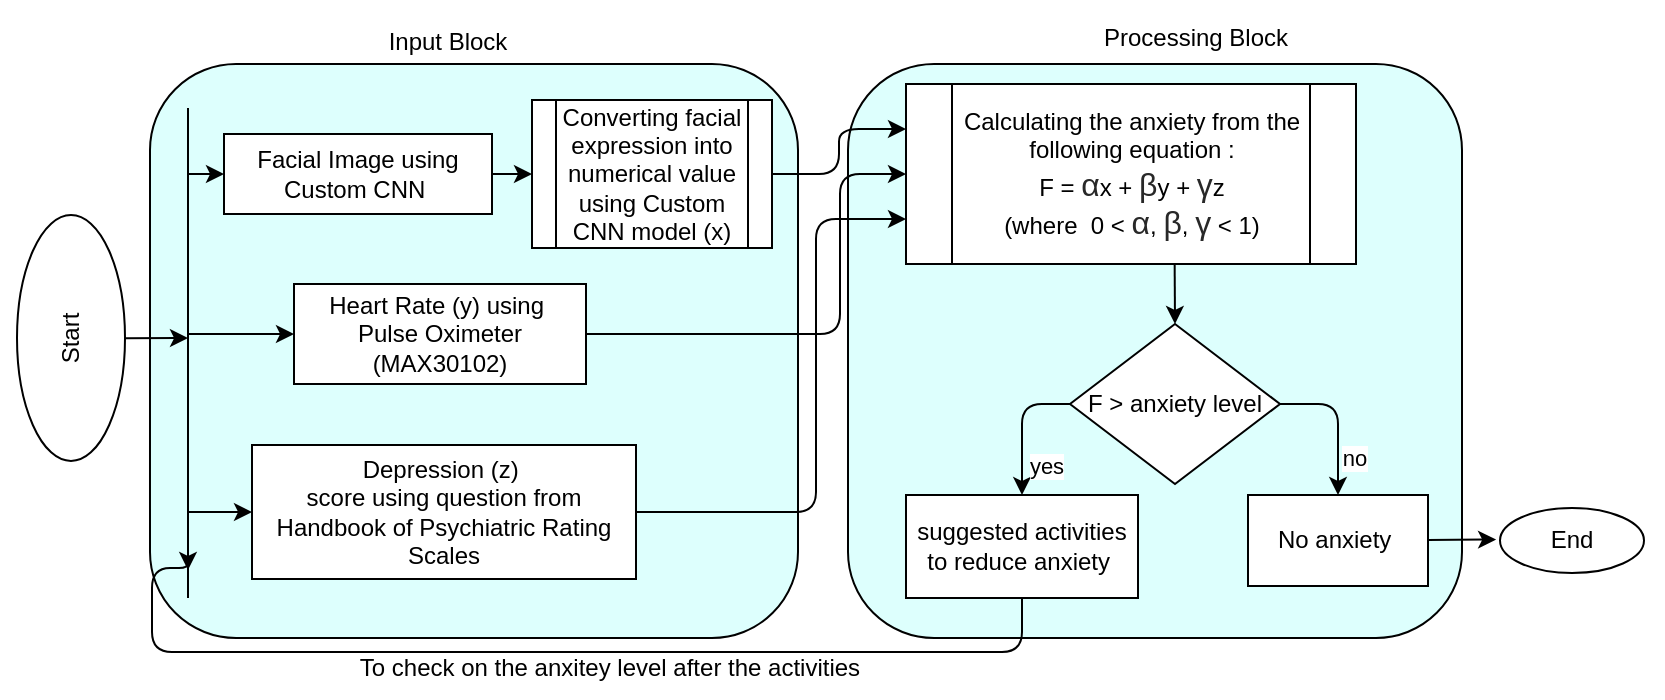 <mxfile>
    <diagram name="Page-4" id="vpTO2SeMAp0kOmaHaltM">
        <mxGraphModel dx="535" dy="323" grid="0" gridSize="10" guides="1" tooltips="1" connect="1" arrows="1" fold="1" page="1" pageScale="1" pageWidth="850" pageHeight="1100" math="0" shadow="0">
            <root>
                <mxCell id="NPiS48egLta5LRqAt5xQ-0"/>
                <mxCell id="NPiS48egLta5LRqAt5xQ-1" parent="NPiS48egLta5LRqAt5xQ-0"/>
                <mxCell id="5Bu11Sx0gMO65LvD4Lx--69" value="" style="rounded=0;whiteSpace=wrap;html=1;strokeColor=#FFFFFF;" parent="NPiS48egLta5LRqAt5xQ-1" vertex="1">
                    <mxGeometry x="40" y="107" width="830" height="346" as="geometry"/>
                </mxCell>
                <mxCell id="5Bu11Sx0gMO65LvD4Lx--33" value="" style="rounded=1;whiteSpace=wrap;html=1;fillColor=#DDFFFD;" parent="NPiS48egLta5LRqAt5xQ-1" vertex="1">
                    <mxGeometry x="463" y="138" width="307" height="287" as="geometry"/>
                </mxCell>
                <mxCell id="5Bu11Sx0gMO65LvD4Lx--32" value="" style="rounded=1;whiteSpace=wrap;html=1;fillColor=#DDFFFD;" parent="NPiS48egLta5LRqAt5xQ-1" vertex="1">
                    <mxGeometry x="114" y="138" width="324" height="287" as="geometry"/>
                </mxCell>
                <mxCell id="5Bu11Sx0gMO65LvD4Lx--13" style="edgeStyle=none;html=1;" parent="NPiS48egLta5LRqAt5xQ-1" edge="1">
                    <mxGeometry relative="1" as="geometry">
                        <mxPoint x="133" y="275" as="targetPoint"/>
                        <mxPoint x="101.5" y="275.183" as="sourcePoint"/>
                    </mxGeometry>
                </mxCell>
                <mxCell id="5Bu11Sx0gMO65LvD4Lx--0" value="Start" style="ellipse;whiteSpace=wrap;html=1;rotation=-90;" parent="NPiS48egLta5LRqAt5xQ-1" vertex="1">
                    <mxGeometry x="13" y="248" width="123" height="54" as="geometry"/>
                </mxCell>
                <mxCell id="5Bu11Sx0gMO65LvD4Lx--4" value="" style="endArrow=none;html=1;" parent="NPiS48egLta5LRqAt5xQ-1" edge="1">
                    <mxGeometry width="50" height="50" relative="1" as="geometry">
                        <mxPoint x="133" y="405" as="sourcePoint"/>
                        <mxPoint x="133" y="160" as="targetPoint"/>
                    </mxGeometry>
                </mxCell>
                <mxCell id="5Bu11Sx0gMO65LvD4Lx--12" style="edgeStyle=none;html=1;entryX=0;entryY=0.5;entryDx=0;entryDy=0;" parent="NPiS48egLta5LRqAt5xQ-1" source="5Bu11Sx0gMO65LvD4Lx--5" target="5Bu11Sx0gMO65LvD4Lx--6" edge="1">
                    <mxGeometry relative="1" as="geometry"/>
                </mxCell>
                <mxCell id="2" style="edgeStyle=none;html=1;" parent="NPiS48egLta5LRqAt5xQ-1" target="5Bu11Sx0gMO65LvD4Lx--5" edge="1">
                    <mxGeometry relative="1" as="geometry">
                        <mxPoint x="133" y="193" as="sourcePoint"/>
                    </mxGeometry>
                </mxCell>
                <mxCell id="5Bu11Sx0gMO65LvD4Lx--5" value="Facial Image using Custom CNN&amp;nbsp;" style="shape=parallelogram;perimeter=parallelogramPerimeter;whiteSpace=wrap;html=1;fixedSize=1;size=-7;" parent="NPiS48egLta5LRqAt5xQ-1" vertex="1">
                    <mxGeometry x="151" y="173" width="134" height="40" as="geometry"/>
                </mxCell>
                <mxCell id="5Bu11Sx0gMO65LvD4Lx--29" style="edgeStyle=orthogonalEdgeStyle;html=1;entryX=0;entryY=0.25;entryDx=0;entryDy=0;exitX=1;exitY=0.5;exitDx=0;exitDy=0;" parent="NPiS48egLta5LRqAt5xQ-1" source="5Bu11Sx0gMO65LvD4Lx--6" target="5Bu11Sx0gMO65LvD4Lx--14" edge="1">
                    <mxGeometry relative="1" as="geometry"/>
                </mxCell>
                <mxCell id="5Bu11Sx0gMO65LvD4Lx--6" value="Converting facial expression into numerical value using Custom CNN model (x)" style="shape=process;whiteSpace=wrap;html=1;backgroundOutline=1;" parent="NPiS48egLta5LRqAt5xQ-1" vertex="1">
                    <mxGeometry x="305" y="156" width="120" height="74" as="geometry"/>
                </mxCell>
                <mxCell id="5Bu11Sx0gMO65LvD4Lx--10" style="edgeStyle=none;html=1;" parent="NPiS48egLta5LRqAt5xQ-1" edge="1">
                    <mxGeometry relative="1" as="geometry">
                        <mxPoint x="133" y="273" as="sourcePoint"/>
                        <mxPoint x="186" y="273" as="targetPoint"/>
                    </mxGeometry>
                </mxCell>
                <mxCell id="5Bu11Sx0gMO65LvD4Lx--30" style="edgeStyle=orthogonalEdgeStyle;html=1;exitX=1;exitY=0.5;exitDx=0;exitDy=0;entryX=0;entryY=0.5;entryDx=0;entryDy=0;" parent="NPiS48egLta5LRqAt5xQ-1" source="5Bu11Sx0gMO65LvD4Lx--7" target="5Bu11Sx0gMO65LvD4Lx--14" edge="1">
                    <mxGeometry relative="1" as="geometry">
                        <Array as="points">
                            <mxPoint x="459" y="273"/>
                            <mxPoint x="459" y="193"/>
                        </Array>
                    </mxGeometry>
                </mxCell>
                <mxCell id="5Bu11Sx0gMO65LvD4Lx--7" value="Heart Rate (y) using&amp;nbsp;&lt;div&gt;Pulse Oximeter (MAX30102)&lt;/div&gt;" style="shape=parallelogram;perimeter=parallelogramPerimeter;whiteSpace=wrap;html=1;fixedSize=1;size=-42.333;" parent="NPiS48egLta5LRqAt5xQ-1" vertex="1">
                    <mxGeometry x="186" y="248" width="146" height="50" as="geometry"/>
                </mxCell>
                <mxCell id="5Bu11Sx0gMO65LvD4Lx--11" style="edgeStyle=none;html=1;" parent="NPiS48egLta5LRqAt5xQ-1" target="5Bu11Sx0gMO65LvD4Lx--8" edge="1">
                    <mxGeometry relative="1" as="geometry">
                        <mxPoint x="133" y="362" as="sourcePoint"/>
                    </mxGeometry>
                </mxCell>
                <mxCell id="5Bu11Sx0gMO65LvD4Lx--31" style="edgeStyle=orthogonalEdgeStyle;html=1;exitX=0;exitY=0.5;exitDx=0;exitDy=0;entryX=0;entryY=0.75;entryDx=0;entryDy=0;" parent="NPiS48egLta5LRqAt5xQ-1" source="5Bu11Sx0gMO65LvD4Lx--8" target="5Bu11Sx0gMO65LvD4Lx--14" edge="1">
                    <mxGeometry relative="1" as="geometry">
                        <Array as="points">
                            <mxPoint x="447" y="362"/>
                            <mxPoint x="447" y="216"/>
                        </Array>
                    </mxGeometry>
                </mxCell>
                <mxCell id="5Bu11Sx0gMO65LvD4Lx--8" value="Depression (z)&amp;nbsp;&lt;div&gt;score using question from Handbook of Psychiatric Rating Scales&lt;/div&gt;" style="shape=parallelogram;perimeter=parallelogramPerimeter;whiteSpace=wrap;html=1;fixedSize=1;direction=west;size=-14.333;" parent="NPiS48egLta5LRqAt5xQ-1" vertex="1">
                    <mxGeometry x="165" y="328.5" width="192" height="67" as="geometry"/>
                </mxCell>
                <mxCell id="3" style="edgeStyle=none;html=1;entryX=0.5;entryY=0;entryDx=0;entryDy=0;exitX=0.597;exitY=1.003;exitDx=0;exitDy=0;exitPerimeter=0;" parent="NPiS48egLta5LRqAt5xQ-1" source="5Bu11Sx0gMO65LvD4Lx--14" target="5Bu11Sx0gMO65LvD4Lx--16" edge="1">
                    <mxGeometry relative="1" as="geometry"/>
                </mxCell>
                <mxCell id="5Bu11Sx0gMO65LvD4Lx--14" value="Calculating the anxiety from the following equation :&lt;div&gt;F =&amp;nbsp;&lt;span style=&quot;background-color: rgb(255, 255, 255); color: rgb(40, 40, 40); font-family: Arial, sans-serif; font-size: 16px; text-align: start;&quot;&gt;α&lt;/span&gt;&lt;span style=&quot;background-color: transparent; color: light-dark(rgb(0, 0, 0), rgb(255, 255, 255));&quot;&gt;x +&amp;nbsp;&lt;/span&gt;&lt;span style=&quot;background-color: rgb(255, 255, 255); color: rgb(40, 40, 40); font-family: Arial, sans-serif; font-size: 16px; text-align: start;&quot;&gt;β&lt;/span&gt;&lt;span style=&quot;background-color: transparent; color: light-dark(rgb(0, 0, 0), rgb(255, 255, 255));&quot;&gt;y +&amp;nbsp;&lt;/span&gt;&lt;span style=&quot;background-color: rgb(255, 255, 255); color: rgb(40, 40, 40); font-family: Arial, sans-serif; font-size: 16px; text-align: start;&quot;&gt;γ&lt;/span&gt;&lt;span style=&quot;background-color: transparent; color: light-dark(rgb(0, 0, 0), rgb(255, 255, 255));&quot;&gt;z&lt;/span&gt;&lt;/div&gt;&lt;div&gt;(where&amp;nbsp; 0 &amp;lt;&amp;nbsp;&lt;span style=&quot;background-color: rgb(255, 255, 255); color: rgb(40, 40, 40); font-family: Arial, sans-serif; font-size: 16px; text-align: start;&quot;&gt;α&lt;/span&gt;&lt;span style=&quot;background-color: transparent; color: light-dark(rgb(0, 0, 0), rgb(255, 255, 255));&quot;&gt;,&amp;nbsp;&lt;/span&gt;&lt;span style=&quot;background-color: rgb(255, 255, 255); color: rgb(40, 40, 40); font-family: Arial, sans-serif; font-size: 16px; text-align: start;&quot;&gt;β&lt;/span&gt;&lt;span style=&quot;background-color: transparent; color: light-dark(rgb(0, 0, 0), rgb(255, 255, 255));&quot;&gt;,&amp;nbsp;&lt;/span&gt;&lt;span style=&quot;background-color: rgb(255, 255, 255); color: rgb(40, 40, 40); font-family: Arial, sans-serif; font-size: 16px; text-align: start;&quot;&gt;γ&lt;/span&gt;&lt;span style=&quot;background-color: transparent; color: light-dark(rgb(0, 0, 0), rgb(255, 255, 255));&quot;&gt;&amp;nbsp;&amp;lt; 1)&lt;/span&gt;&lt;/div&gt;" style="shape=process;whiteSpace=wrap;html=1;backgroundOutline=1;" parent="NPiS48egLta5LRqAt5xQ-1" vertex="1">
                    <mxGeometry x="492" y="148" width="225" height="90" as="geometry"/>
                </mxCell>
                <mxCell id="5Bu11Sx0gMO65LvD4Lx--35" value="yes" style="edgeStyle=orthogonalEdgeStyle;html=1;entryX=0.5;entryY=0;entryDx=0;entryDy=0;exitX=0;exitY=0.5;exitDx=0;exitDy=0;" parent="NPiS48egLta5LRqAt5xQ-1" source="5Bu11Sx0gMO65LvD4Lx--16" target="5Bu11Sx0gMO65LvD4Lx--20" edge="1">
                    <mxGeometry x="0.577" y="12" relative="1" as="geometry">
                        <mxPoint as="offset"/>
                    </mxGeometry>
                </mxCell>
                <mxCell id="5Bu11Sx0gMO65LvD4Lx--36" value="no" style="edgeStyle=orthogonalEdgeStyle;html=1;entryX=0.5;entryY=0;entryDx=0;entryDy=0;exitX=1;exitY=0.5;exitDx=0;exitDy=0;" parent="NPiS48egLta5LRqAt5xQ-1" source="5Bu11Sx0gMO65LvD4Lx--16" target="5Bu11Sx0gMO65LvD4Lx--21" edge="1">
                    <mxGeometry x="0.51" y="8" relative="1" as="geometry">
                        <mxPoint as="offset"/>
                    </mxGeometry>
                </mxCell>
                <mxCell id="5Bu11Sx0gMO65LvD4Lx--16" value="F &amp;gt; anxiety level" style="rhombus;whiteSpace=wrap;html=1;" parent="NPiS48egLta5LRqAt5xQ-1" vertex="1">
                    <mxGeometry x="574" y="268" width="105" height="80" as="geometry"/>
                </mxCell>
                <mxCell id="5Bu11Sx0gMO65LvD4Lx--38" style="edgeStyle=orthogonalEdgeStyle;html=1;exitX=0.5;exitY=1;exitDx=0;exitDy=0;" parent="NPiS48egLta5LRqAt5xQ-1" source="5Bu11Sx0gMO65LvD4Lx--20" edge="1">
                    <mxGeometry relative="1" as="geometry">
                        <mxPoint x="133" y="391" as="targetPoint"/>
                        <Array as="points">
                            <mxPoint x="550" y="432"/>
                            <mxPoint x="115" y="432"/>
                            <mxPoint x="115" y="390"/>
                        </Array>
                    </mxGeometry>
                </mxCell>
                <mxCell id="5Bu11Sx0gMO65LvD4Lx--20" value="suggested activities to reduce anxiety&amp;nbsp;" style="rounded=0;whiteSpace=wrap;html=1;" parent="NPiS48egLta5LRqAt5xQ-1" vertex="1">
                    <mxGeometry x="492" y="353.5" width="116" height="51.5" as="geometry"/>
                </mxCell>
                <mxCell id="5Bu11Sx0gMO65LvD4Lx--21" value="No anxiety&amp;nbsp;" style="rounded=0;whiteSpace=wrap;html=1;" parent="NPiS48egLta5LRqAt5xQ-1" vertex="1">
                    <mxGeometry x="663" y="353.5" width="90" height="45.5" as="geometry"/>
                </mxCell>
                <mxCell id="5Bu11Sx0gMO65LvD4Lx--22" value="End" style="ellipse;whiteSpace=wrap;html=1;" parent="NPiS48egLta5LRqAt5xQ-1" vertex="1">
                    <mxGeometry x="789" y="360" width="72" height="32.5" as="geometry"/>
                </mxCell>
                <mxCell id="5Bu11Sx0gMO65LvD4Lx--39" value="To check on the anxitey level after the activities" style="text;html=1;align=center;verticalAlign=middle;whiteSpace=wrap;rounded=0;rotation=0;" parent="NPiS48egLta5LRqAt5xQ-1" vertex="1">
                    <mxGeometry x="209" y="425" width="270" height="30" as="geometry"/>
                </mxCell>
                <mxCell id="ver67KelpmE-n1645e0a-0" value="Input Block" style="text;strokeColor=none;align=center;fillColor=none;html=1;verticalAlign=middle;whiteSpace=wrap;rounded=0;rotation=0;" parent="NPiS48egLta5LRqAt5xQ-1" vertex="1">
                    <mxGeometry x="224" y="116" width="78" height="22" as="geometry"/>
                </mxCell>
                <mxCell id="O1b6qhflt-y1BqD5o3pk-0" value="Processing Block" style="text;strokeColor=none;align=center;fillColor=none;html=1;verticalAlign=middle;whiteSpace=wrap;rounded=0;rotation=0;" parent="NPiS48egLta5LRqAt5xQ-1" vertex="1">
                    <mxGeometry x="583.25" y="112" width="107.5" height="26" as="geometry"/>
                </mxCell>
                <mxCell id="0" style="edgeStyle=none;html=1;entryX=-0.027;entryY=0.485;entryDx=0;entryDy=0;entryPerimeter=0;" parent="NPiS48egLta5LRqAt5xQ-1" source="5Bu11Sx0gMO65LvD4Lx--21" target="5Bu11Sx0gMO65LvD4Lx--22" edge="1">
                    <mxGeometry relative="1" as="geometry"/>
                </mxCell>
            </root>
        </mxGraphModel>
    </diagram>
    <diagram id="A95Mt7aVSPcS04egoG1D" name="Page-3">
        <mxGraphModel dx="749" dy="452" grid="0" gridSize="10" guides="1" tooltips="1" connect="1" arrows="1" fold="1" page="1" pageScale="1" pageWidth="1169" pageHeight="1654" math="0" shadow="0">
            <root>
                <mxCell id="0"/>
                <mxCell id="1" parent="0"/>
                <mxCell id="73wZiKzFMKrjG1hKUZUO-1" value="" style="rounded=0;whiteSpace=wrap;html=1;strokeColor=#FFFFFF;" parent="1" vertex="1">
                    <mxGeometry x="165" y="150" width="530" height="353" as="geometry"/>
                </mxCell>
                <mxCell id="4wUCoSCLPr82j3-rMlT8-2" style="edgeStyle=none;html=1;entryX=0;entryY=0.5;entryDx=0;entryDy=0;" parent="1" source="NEr_E0IvvWr2n4EEcL94-1" target="NEr_E0IvvWr2n4EEcL94-4" edge="1">
                    <mxGeometry relative="1" as="geometry">
                        <Array as="points">
                            <mxPoint x="256" y="314"/>
                        </Array>
                    </mxGeometry>
                </mxCell>
                <mxCell id="NEr_E0IvvWr2n4EEcL94-1" value="&lt;p class=&quot;&quot; data-end=&quot;255&quot; data-start=&quot;207&quot;&gt;&lt;span data-end=&quot;253&quot; data-start=&quot;207&quot;&gt;Facial Expression Recognition (FER) Module.&lt;/span&gt;&lt;/p&gt;&lt;p class=&quot;&quot; data-end=&quot;255&quot; data-start=&quot;207&quot;&gt;&lt;span style=&quot;background-color: transparent;&quot;&gt;A machine learning model is used to analyze facial expressions.&lt;/span&gt;&lt;/p&gt;" style="rounded=0;whiteSpace=wrap;html=1;" parent="1" vertex="1">
                    <mxGeometry x="168" y="158" width="175" height="89" as="geometry"/>
                </mxCell>
                <mxCell id="NEr_E0IvvWr2n4EEcL94-2" value="&lt;p class=&quot;&quot; data-end=&quot;363&quot; data-start=&quot;329&quot;&gt;&lt;span data-end=&quot;361&quot; data-start=&quot;329&quot;&gt;Heart Rate Monitoring Module&lt;/span&gt;&lt;/p&gt;&lt;p class=&quot;&quot; data-end=&quot;363&quot; data-start=&quot;329&quot;&gt;&lt;span style=&quot;background-color: transparent;&quot;&gt;Hardware components (Raspberry Pi Pico W and MAX30102 sensor) are utilized to detect the user’s heart rate.&lt;/span&gt;&lt;/p&gt;" style="rounded=0;whiteSpace=wrap;html=1;" parent="1" vertex="1">
                    <mxGeometry x="390" y="154" width="195" height="92" as="geometry"/>
                </mxCell>
                <mxCell id="4wUCoSCLPr82j3-rMlT8-1" style="edgeStyle=none;html=1;exitX=0.5;exitY=1;exitDx=0;exitDy=0;entryX=1;entryY=0.5;entryDx=0;entryDy=0;" parent="1" source="NEr_E0IvvWr2n4EEcL94-3" target="NEr_E0IvvWr2n4EEcL94-5" edge="1">
                    <mxGeometry relative="1" as="geometry">
                        <Array as="points">
                            <mxPoint x="592" y="447"/>
                        </Array>
                    </mxGeometry>
                </mxCell>
                <mxCell id="NEr_E0IvvWr2n4EEcL94-3" value="&lt;p class=&quot;&quot; data-end=&quot;513&quot; data-start=&quot;481&quot;&gt;&lt;span data-end=&quot;511&quot; data-start=&quot;481&quot;&gt;Standard Psychological Questionnaire&lt;/span&gt;&lt;/p&gt;&lt;p class=&quot;&quot; data-end=&quot;513&quot; data-start=&quot;481&quot;&gt;&lt;span style=&quot;background-color: transparent;&quot;&gt;The user responds to a set of p&lt;/span&gt;&lt;span style=&quot;color: rgb(63, 63, 63);&quot;&gt;sychological&lt;/span&gt;&lt;span style=&quot;background-color: transparent;&quot;&gt;&amp;nbsp;questions(&lt;/span&gt;&lt;span style=&quot;background-color: transparent;&quot;&gt;dep_score&lt;/span&gt;&lt;span style=&quot;background-color: transparent;&quot;&gt;).&lt;/span&gt;&lt;/p&gt;" style="rounded=0;whiteSpace=wrap;html=1;" parent="1" vertex="1">
                    <mxGeometry x="494" y="298" width="196" height="80" as="geometry"/>
                </mxCell>
                <mxCell id="EBvsRM7GJtACn5FLAlmt-1" style="edgeStyle=none;html=1;exitX=0.5;exitY=1;exitDx=0;exitDy=0;" parent="1" source="NEr_E0IvvWr2n4EEcL94-4" target="NEr_E0IvvWr2n4EEcL94-5" edge="1">
                    <mxGeometry relative="1" as="geometry"/>
                </mxCell>
                <mxCell id="NEr_E0IvvWr2n4EEcL94-4" value="&lt;p class=&quot;&quot; data-end=&quot;610&quot; data-start=&quot;575&quot;&gt;&lt;span data-end=&quot;608&quot; data-start=&quot;575&quot;&gt;Data Integration &amp;amp; Processing&lt;/span&gt;&lt;/p&gt;&lt;p class=&quot;&quot; data-end=&quot;610&quot; data-start=&quot;575&quot;&gt;&lt;span style=&quot;background-color: transparent;&quot;&gt;Data, taken from the FER module(&lt;/span&gt;&lt;span style=&quot;background-color: transparent;&quot;&gt;emotion_score&lt;/span&gt;&lt;span style=&quot;background-color: transparent;&quot;&gt;) and heart rate(&lt;/span&gt;&lt;span style=&quot;background-color: transparent;&quot;&gt;hr_score&lt;/span&gt;&lt;span style=&quot;background-color: transparent;&quot;&gt;) sensor are processing for&amp;nbsp;&lt;/span&gt;&lt;span style=&quot;background-color: transparent;&quot;&gt;using in a predefined equation&lt;/span&gt;&lt;/p&gt;" style="rounded=0;whiteSpace=wrap;html=1;" parent="1" vertex="1">
                    <mxGeometry x="274" y="264" width="191" height="100" as="geometry"/>
                </mxCell>
                <mxCell id="NEr_E0IvvWr2n4EEcL94-5" value="&lt;p class=&quot;&quot; data-end=&quot;763&quot; data-start=&quot;732&quot;&gt;&lt;span data-end=&quot;761&quot; data-start=&quot;732&quot;&gt;Anxiety Score Computation&lt;/span&gt;&lt;/p&gt;&lt;p class=&quot;&quot; data-end=&quot;763&quot; data-start=&quot;732&quot;&gt;&lt;span style=&quot;background-color: transparent;&quot;&gt;The integrated data is processed to generate an overall anxiety score.&lt;/span&gt;&lt;/p&gt;&lt;p class=&quot;&quot; data-end=&quot;763&quot; data-start=&quot;732&quot;&gt;&lt;span style=&quot;background-color: transparent;&quot;&gt;anxiety_score = α×emotion_score + β×hr_score + γ×dep_score&lt;/span&gt;&lt;/p&gt;" style="rounded=0;whiteSpace=wrap;html=1;" parent="1" vertex="1">
                    <mxGeometry x="239" y="395" width="263" height="103" as="geometry"/>
                </mxCell>
                <mxCell id="NEr_E0IvvWr2n4EEcL94-7" style="edgeStyle=none;html=1;entryX=1;entryY=0.5;entryDx=0;entryDy=0;" parent="1" source="NEr_E0IvvWr2n4EEcL94-2" target="NEr_E0IvvWr2n4EEcL94-4" edge="1">
                    <mxGeometry relative="1" as="geometry">
                        <Array as="points">
                            <mxPoint x="488" y="314"/>
                        </Array>
                    </mxGeometry>
                </mxCell>
            </root>
        </mxGraphModel>
    </diagram>
    <diagram name="Page-1" id="cUHa42amnq8aRSpTnHR6">
        <mxGraphModel dx="749" dy="452" grid="0" gridSize="10" guides="1" tooltips="1" connect="1" arrows="1" fold="1" page="1" pageScale="1" pageWidth="850" pageHeight="1100" math="0" shadow="0">
            <root>
                <mxCell id="0"/>
                <mxCell id="1" parent="0"/>
                <mxCell id="waAKdNiQ6T7W7RFzofm3-1" value="" style="rounded=0;whiteSpace=wrap;html=1;strokeColor=#FFFFFF;" parent="1" vertex="1">
                    <mxGeometry x="51" y="70" width="644" height="844" as="geometry"/>
                </mxCell>
                <mxCell id="b8FKxg7rktw0uvYdR4L3-24" value="" style="rounded=1;whiteSpace=wrap;html=1;fillColor=#DDFFFD;" parent="1" vertex="1">
                    <mxGeometry x="80" y="183" width="570" height="253" as="geometry"/>
                </mxCell>
                <mxCell id="b8FKxg7rktw0uvYdR4L3-23" value="" style="rounded=1;whiteSpace=wrap;html=1;fillColor=#DDFFFD;" parent="1" vertex="1">
                    <mxGeometry x="128.75" y="465" width="491.25" height="355" as="geometry"/>
                </mxCell>
                <mxCell id="b8FKxg7rktw0uvYdR4L3-4" style="edgeStyle=none;html=1;entryX=0.5;entryY=0;entryDx=0;entryDy=0;" parent="1" source="riJcFSdoU8aNn6zIyN4Z-1" target="riJcFSdoU8aNn6zIyN4Z-4" edge="1">
                    <mxGeometry relative="1" as="geometry"/>
                </mxCell>
                <mxCell id="b8FKxg7rktw0uvYdR4L3-7" style="edgeStyle=none;html=1;" parent="1" target="riJcFSdoU8aNn6zIyN4Z-1" edge="1">
                    <mxGeometry relative="1" as="geometry">
                        <mxPoint x="179" y="220.119" as="sourcePoint"/>
                    </mxGeometry>
                </mxCell>
                <mxCell id="riJcFSdoU8aNn6zIyN4Z-1" value="Facial Image using Custom CNN&amp;nbsp;" style="shape=parallelogram;perimeter=parallelogramPerimeter;whiteSpace=wrap;html=1;fixedSize=1;" parent="1" vertex="1">
                    <mxGeometry x="112" y="258" width="134" height="53.5" as="geometry"/>
                </mxCell>
                <mxCell id="b8FKxg7rktw0uvYdR4L3-5" style="edgeStyle=none;html=1;" parent="1" target="riJcFSdoU8aNn6zIyN4Z-2" edge="1">
                    <mxGeometry relative="1" as="geometry">
                        <mxPoint x="342" y="220" as="sourcePoint"/>
                    </mxGeometry>
                </mxCell>
                <mxCell id="b8FKxg7rktw0uvYdR4L3-21" style="edgeStyle=none;html=1;entryX=0.5;entryY=0;entryDx=0;entryDy=0;" parent="1" source="riJcFSdoU8aNn6zIyN4Z-2" target="riJcFSdoU8aNn6zIyN4Z-8" edge="1">
                    <mxGeometry relative="1" as="geometry"/>
                </mxCell>
                <mxCell id="riJcFSdoU8aNn6zIyN4Z-2" value="Heart Rate (y) using&amp;nbsp;&lt;div&gt;Pulse Oximeter (MAX30102)&lt;/div&gt;" style="shape=parallelogram;perimeter=parallelogramPerimeter;whiteSpace=wrap;html=1;fixedSize=1;" parent="1" vertex="1">
                    <mxGeometry x="269" y="303" width="146" height="50" as="geometry"/>
                </mxCell>
                <mxCell id="b8FKxg7rktw0uvYdR4L3-6" style="edgeStyle=none;html=1;" parent="1" target="riJcFSdoU8aNn6zIyN4Z-3" edge="1">
                    <mxGeometry relative="1" as="geometry">
                        <mxPoint x="532" y="220.5" as="sourcePoint"/>
                    </mxGeometry>
                </mxCell>
                <mxCell id="b8FKxg7rktw0uvYdR4L3-22" style="edgeStyle=none;html=1;entryX=0.75;entryY=0;entryDx=0;entryDy=0;" parent="1" source="riJcFSdoU8aNn6zIyN4Z-3" target="riJcFSdoU8aNn6zIyN4Z-8" edge="1">
                    <mxGeometry relative="1" as="geometry">
                        <Array as="points">
                            <mxPoint x="530" y="411"/>
                            <mxPoint x="400" y="409"/>
                        </Array>
                    </mxGeometry>
                </mxCell>
                <mxCell id="riJcFSdoU8aNn6zIyN4Z-3" value="Depression (x)&amp;nbsp;&lt;div&gt;score using question from Handbook of Psychiatric Rating Scales&lt;/div&gt;" style="shape=parallelogram;perimeter=parallelogramPerimeter;whiteSpace=wrap;html=1;fixedSize=1;direction=west;" parent="1" vertex="1">
                    <mxGeometry x="436" y="303" width="192" height="67" as="geometry"/>
                </mxCell>
                <mxCell id="b8FKxg7rktw0uvYdR4L3-2" style="edgeStyle=none;html=1;exitX=0.5;exitY=1;exitDx=0;exitDy=0;entryX=0.25;entryY=0;entryDx=0;entryDy=0;" parent="1" source="riJcFSdoU8aNn6zIyN4Z-4" target="riJcFSdoU8aNn6zIyN4Z-8" edge="1">
                    <mxGeometry relative="1" as="geometry">
                        <Array as="points">
                            <mxPoint x="179" y="452"/>
                            <mxPoint x="287" y="452"/>
                        </Array>
                    </mxGeometry>
                </mxCell>
                <mxCell id="riJcFSdoU8aNn6zIyN4Z-4" value="Converting facial expression into numerical value using Custom CNN model (z)" style="shape=process;whiteSpace=wrap;html=1;backgroundOutline=1;" parent="1" vertex="1">
                    <mxGeometry x="119" y="338" width="120" height="84" as="geometry"/>
                </mxCell>
                <mxCell id="b8FKxg7rktw0uvYdR4L3-14" style="edgeStyle=none;html=1;entryX=0.5;entryY=0;entryDx=0;entryDy=0;exitX=0.737;exitY=1.002;exitDx=0;exitDy=0;exitPerimeter=0;" parent="1" target="riJcFSdoU8aNn6zIyN4Z-10" edge="1">
                    <mxGeometry relative="1" as="geometry">
                        <mxPoint x="396.825" y="520.18" as="sourcePoint"/>
                    </mxGeometry>
                </mxCell>
                <mxCell id="riJcFSdoU8aNn6zIyN4Z-8" value="Calculating the anxiety from the following equation :&lt;div&gt;F =&amp;nbsp;&lt;span style=&quot;background-color: rgb(255, 255, 255); color: rgb(40, 40, 40); font-family: Arial, sans-serif; font-size: 16px; text-align: start;&quot;&gt;α&lt;/span&gt;&lt;span style=&quot;background-color: transparent; color: light-dark(rgb(0, 0, 0), rgb(255, 255, 255));&quot;&gt;x +&amp;nbsp;&lt;/span&gt;&lt;span style=&quot;background-color: rgb(255, 255, 255); color: rgb(40, 40, 40); font-family: Arial, sans-serif; font-size: 16px; text-align: start;&quot;&gt;β&lt;/span&gt;&lt;span style=&quot;background-color: transparent; color: light-dark(rgb(0, 0, 0), rgb(255, 255, 255));&quot;&gt;y +&amp;nbsp;&lt;/span&gt;&lt;span style=&quot;background-color: rgb(255, 255, 255); color: rgb(40, 40, 40); font-family: Arial, sans-serif; font-size: 16px; text-align: start;&quot;&gt;γ&lt;/span&gt;&lt;span style=&quot;background-color: transparent; color: light-dark(rgb(0, 0, 0), rgb(255, 255, 255));&quot;&gt;z&lt;/span&gt;&lt;/div&gt;&lt;div&gt;(where&amp;nbsp;&amp;nbsp;&lt;span style=&quot;background-color: rgb(255, 255, 255); color: rgb(40, 40, 40); font-family: Arial, sans-serif; font-size: 16px; text-align: start;&quot;&gt;α&lt;/span&gt;&lt;span style=&quot;background-color: transparent; color: light-dark(rgb(0, 0, 0), rgb(255, 255, 255));&quot;&gt;,&amp;nbsp;&lt;/span&gt;&lt;span style=&quot;background-color: rgb(255, 255, 255); color: rgb(40, 40, 40); font-family: Arial, sans-serif; font-size: 16px; text-align: start;&quot;&gt;β&lt;/span&gt;&lt;span style=&quot;background-color: transparent; color: light-dark(rgb(0, 0, 0), rgb(255, 255, 255));&quot;&gt;,&amp;nbsp;&lt;/span&gt;&lt;span style=&quot;background-color: rgb(255, 255, 255); color: rgb(40, 40, 40); font-family: Arial, sans-serif; font-size: 16px; text-align: start;&quot;&gt;γ&lt;/span&gt;&lt;span style=&quot;background-color: transparent; color: light-dark(rgb(0, 0, 0), rgb(255, 255, 255));&quot;&gt;&amp;nbsp;&amp;lt; 0)&lt;/span&gt;&lt;/div&gt;" style="shape=process;whiteSpace=wrap;html=1;backgroundOutline=1;" parent="1" vertex="1">
                    <mxGeometry x="231" y="480" width="225" height="90" as="geometry"/>
                </mxCell>
                <mxCell id="b8FKxg7rktw0uvYdR4L3-16" style="edgeStyle=none;html=1;entryX=0.5;entryY=0;entryDx=0;entryDy=0;" parent="1" source="riJcFSdoU8aNn6zIyN4Z-10" target="riJcFSdoU8aNn6zIyN4Z-15" edge="1">
                    <mxGeometry relative="1" as="geometry">
                        <Array as="points">
                            <mxPoint x="306" y="660"/>
                        </Array>
                    </mxGeometry>
                </mxCell>
                <mxCell id="b8FKxg7rktw0uvYdR4L3-19" style="edgeStyle=none;html=1;entryX=0.5;entryY=0;entryDx=0;entryDy=0;" parent="1" source="riJcFSdoU8aNn6zIyN4Z-10" target="riJcFSdoU8aNn6zIyN4Z-11" edge="1">
                    <mxGeometry relative="1" as="geometry">
                        <Array as="points">
                            <mxPoint x="491" y="660"/>
                        </Array>
                    </mxGeometry>
                </mxCell>
                <mxCell id="riJcFSdoU8aNn6zIyN4Z-10" value="F &amp;gt; anxiety level" style="rhombus;whiteSpace=wrap;html=1;" parent="1" vertex="1">
                    <mxGeometry x="345" y="620" width="105" height="80" as="geometry"/>
                </mxCell>
                <mxCell id="b8FKxg7rktw0uvYdR4L3-13" style="edgeStyle=none;html=1;" parent="1" source="riJcFSdoU8aNn6zIyN4Z-11" edge="1">
                    <mxGeometry relative="1" as="geometry">
                        <mxPoint x="550" y="220" as="targetPoint"/>
                        <Array as="points">
                            <mxPoint x="680" y="775"/>
                            <mxPoint x="680" y="147"/>
                            <mxPoint x="550" y="147"/>
                        </Array>
                    </mxGeometry>
                </mxCell>
                <mxCell id="riJcFSdoU8aNn6zIyN4Z-11" value="suggested activities to reduce anxiety&amp;nbsp;" style="rounded=0;whiteSpace=wrap;html=1;" parent="1" vertex="1">
                    <mxGeometry x="406.25" y="740" width="170" height="70" as="geometry"/>
                </mxCell>
                <mxCell id="riJcFSdoU8aNn6zIyN4Z-13" value="Yes" style="text;html=1;align=center;verticalAlign=middle;whiteSpace=wrap;rounded=0;" parent="1" vertex="1">
                    <mxGeometry x="490" y="708.5" width="50" height="30" as="geometry"/>
                </mxCell>
                <mxCell id="b8FKxg7rktw0uvYdR4L3-20" style="edgeStyle=none;html=1;entryX=0.5;entryY=0;entryDx=0;entryDy=0;" parent="1" source="riJcFSdoU8aNn6zIyN4Z-15" target="riJcFSdoU8aNn6zIyN4Z-19" edge="1">
                    <mxGeometry relative="1" as="geometry"/>
                </mxCell>
                <mxCell id="riJcFSdoU8aNn6zIyN4Z-15" value="No anxiety&amp;nbsp;" style="rounded=0;whiteSpace=wrap;html=1;" parent="1" vertex="1">
                    <mxGeometry x="246" y="740" width="120" height="60" as="geometry"/>
                </mxCell>
                <mxCell id="riJcFSdoU8aNn6zIyN4Z-19" value="End" style="ellipse;whiteSpace=wrap;html=1;" parent="1" vertex="1">
                    <mxGeometry x="225" y="840" width="162" height="66" as="geometry"/>
                </mxCell>
                <mxCell id="b8FKxg7rktw0uvYdR4L3-3" style="edgeStyle=none;html=1;exitX=0.5;exitY=1;exitDx=0;exitDy=0;" parent="1" source="riJcFSdoU8aNn6zIyN4Z-21" edge="1">
                    <mxGeometry relative="1" as="geometry">
                        <mxPoint x="380" y="219.833" as="targetPoint"/>
                    </mxGeometry>
                </mxCell>
                <mxCell id="riJcFSdoU8aNn6zIyN4Z-21" value="Start" style="ellipse;whiteSpace=wrap;html=1;" parent="1" vertex="1">
                    <mxGeometry x="304" y="85" width="152" height="70" as="geometry"/>
                </mxCell>
                <mxCell id="riJcFSdoU8aNn6zIyN4Z-23" value="" style="endArrow=none;html=1;rounded=0;" parent="1" edge="1">
                    <mxGeometry width="50" height="50" relative="1" as="geometry">
                        <mxPoint x="129" y="220" as="sourcePoint"/>
                        <mxPoint x="576.25" y="220" as="targetPoint"/>
                    </mxGeometry>
                </mxCell>
                <mxCell id="riJcFSdoU8aNn6zIyN4Z-25" value="Inputs" style="text;html=1;align=center;verticalAlign=middle;whiteSpace=wrap;rounded=0;" parent="1" vertex="1">
                    <mxGeometry x="244" y="190" width="60" height="30" as="geometry"/>
                </mxCell>
                <mxCell id="riJcFSdoU8aNn6zIyN4Z-28" value="No" style="text;html=1;align=center;verticalAlign=middle;whiteSpace=wrap;rounded=0;" parent="1" vertex="1">
                    <mxGeometry x="260" y="708.5" width="46" height="30" as="geometry"/>
                </mxCell>
                <mxCell id="riJcFSdoU8aNn6zIyN4Z-29" value="To check on the anxitey level after the activities" style="text;html=1;align=center;verticalAlign=middle;whiteSpace=wrap;rounded=0;rotation=-90;" parent="1" vertex="1">
                    <mxGeometry x="530" y="510" width="270" height="30" as="geometry"/>
                </mxCell>
                <mxCell id="riJcFSdoU8aNn6zIyN4Z-30" value="Storing data&amp;nbsp;&amp;nbsp;" style="shape=cylinder3;whiteSpace=wrap;html=1;boundedLbl=1;backgroundOutline=1;size=15;" parent="1" vertex="1">
                    <mxGeometry x="152.5" y="650" width="72.5" height="88.5" as="geometry"/>
                </mxCell>
                <mxCell id="b8FKxg7rktw0uvYdR4L3-15" style="edgeStyle=none;html=1;exitX=0.25;exitY=1;exitDx=0;exitDy=0;entryX=0.5;entryY=0;entryDx=0;entryDy=0;entryPerimeter=0;" parent="1" source="riJcFSdoU8aNn6zIyN4Z-8" target="riJcFSdoU8aNn6zIyN4Z-30" edge="1">
                    <mxGeometry relative="1" as="geometry">
                        <mxPoint x="287.25" y="520.0" as="sourcePoint"/>
                        <Array as="points">
                            <mxPoint x="287" y="610"/>
                            <mxPoint x="190" y="610"/>
                        </Array>
                    </mxGeometry>
                </mxCell>
                <mxCell id="b8FKxg7rktw0uvYdR4L3-25" value="Input Block" style="text;strokeColor=none;align=center;fillColor=none;html=1;verticalAlign=middle;whiteSpace=wrap;rounded=0;rotation=-90;" parent="1" vertex="1">
                    <mxGeometry x="25" y="303.5" width="78" height="30" as="geometry"/>
                </mxCell>
                <mxCell id="b8FKxg7rktw0uvYdR4L3-26" value="Processing Block" style="text;strokeColor=none;align=center;fillColor=none;html=1;verticalAlign=middle;whiteSpace=wrap;rounded=0;rotation=-90;" parent="1" vertex="1">
                    <mxGeometry x="59.75" y="629.75" width="107.5" height="30" as="geometry"/>
                </mxCell>
            </root>
        </mxGraphModel>
    </diagram>
    <diagram id="SfDxtdbptMXWVmL2Jcv7" name="Page-2">
        <mxGraphModel dx="749" dy="452" grid="0" gridSize="10" guides="1" tooltips="1" connect="1" arrows="1" fold="1" page="1" pageScale="1" pageWidth="1169" pageHeight="1654" math="0" shadow="0">
            <root>
                <mxCell id="0"/>
                <mxCell id="1" parent="0"/>
                <mxCell id="QdCPo5B5MoJErCL8csWK-9" style="edgeStyle=none;html=1;exitX=0.5;exitY=1;exitDx=0;exitDy=0;entryX=0.5;entryY=0;entryDx=0;entryDy=0;" parent="1" source="QdCPo5B5MoJErCL8csWK-2" target="QdCPo5B5MoJErCL8csWK-3" edge="1">
                    <mxGeometry relative="1" as="geometry"/>
                </mxCell>
                <mxCell id="QdCPo5B5MoJErCL8csWK-2" value="ML Model" style="rounded=0;whiteSpace=wrap;html=1;" parent="1" vertex="1">
                    <mxGeometry x="300" y="260" width="120" height="60" as="geometry"/>
                </mxCell>
                <mxCell id="QdCPo5B5MoJErCL8csWK-14" style="edgeStyle=none;html=1;exitX=0.5;exitY=1;exitDx=0;exitDy=0;entryX=0;entryY=0.5;entryDx=0;entryDy=0;" parent="1" source="QdCPo5B5MoJErCL8csWK-3" target="QdCPo5B5MoJErCL8csWK-7" edge="1">
                    <mxGeometry relative="1" as="geometry">
                        <Array as="points">
                            <mxPoint x="360" y="550"/>
                        </Array>
                    </mxGeometry>
                </mxCell>
                <mxCell id="QdCPo5B5MoJErCL8csWK-3" value="FER using ML model" style="rounded=0;whiteSpace=wrap;html=1;" parent="1" vertex="1">
                    <mxGeometry x="300" y="390" width="120" height="60" as="geometry"/>
                </mxCell>
                <mxCell id="QdCPo5B5MoJErCL8csWK-11" style="edgeStyle=none;html=1;exitX=0.5;exitY=1;exitDx=0;exitDy=0;entryX=0.5;entryY=0;entryDx=0;entryDy=0;" parent="1" source="QdCPo5B5MoJErCL8csWK-4" target="QdCPo5B5MoJErCL8csWK-7" edge="1">
                    <mxGeometry relative="1" as="geometry"/>
                </mxCell>
                <mxCell id="QdCPo5B5MoJErCL8csWK-4" value="Heartrate detection using Hardware" style="rounded=0;whiteSpace=wrap;html=1;" parent="1" vertex="1">
                    <mxGeometry x="500" y="390" width="120" height="60" as="geometry"/>
                </mxCell>
                <mxCell id="QdCPo5B5MoJErCL8csWK-10" style="edgeStyle=none;html=1;exitX=0.5;exitY=1;exitDx=0;exitDy=0;entryX=0.5;entryY=0;entryDx=0;entryDy=0;" parent="1" source="QdCPo5B5MoJErCL8csWK-5" target="QdCPo5B5MoJErCL8csWK-4" edge="1">
                    <mxGeometry relative="1" as="geometry"/>
                </mxCell>
                <mxCell id="QdCPo5B5MoJErCL8csWK-5" value="Hardware (Pi Pico W and max30102)" style="rounded=0;whiteSpace=wrap;html=1;" parent="1" vertex="1">
                    <mxGeometry x="500" y="260" width="120" height="60" as="geometry"/>
                </mxCell>
                <mxCell id="QdCPo5B5MoJErCL8csWK-13" style="edgeStyle=none;html=1;exitX=0.5;exitY=1;exitDx=0;exitDy=0;entryX=1;entryY=0.5;entryDx=0;entryDy=0;" parent="1" source="QdCPo5B5MoJErCL8csWK-6" target="QdCPo5B5MoJErCL8csWK-7" edge="1">
                    <mxGeometry relative="1" as="geometry">
                        <Array as="points">
                            <mxPoint x="750" y="550"/>
                        </Array>
                    </mxGeometry>
                </mxCell>
                <mxCell id="QdCPo5B5MoJErCL8csWK-6" value="Behavioural question answer" style="rounded=0;whiteSpace=wrap;html=1;" parent="1" vertex="1">
                    <mxGeometry x="690" y="390" width="120" height="60" as="geometry"/>
                </mxCell>
                <mxCell id="QdCPo5B5MoJErCL8csWK-16" style="edgeStyle=none;html=1;exitX=0.5;exitY=1;exitDx=0;exitDy=0;entryX=0.5;entryY=0;entryDx=0;entryDy=0;" parent="1" source="QdCPo5B5MoJErCL8csWK-7" target="QdCPo5B5MoJErCL8csWK-8" edge="1">
                    <mxGeometry relative="1" as="geometry"/>
                </mxCell>
                <mxCell id="QdCPo5B5MoJErCL8csWK-7" value="Equation" style="rounded=0;whiteSpace=wrap;html=1;" parent="1" vertex="1">
                    <mxGeometry x="500" y="520" width="120" height="60" as="geometry"/>
                </mxCell>
                <mxCell id="QdCPo5B5MoJErCL8csWK-8" value="Anxiety Score" style="rounded=0;whiteSpace=wrap;html=1;" parent="1" vertex="1">
                    <mxGeometry x="500" y="650" width="120" height="60" as="geometry"/>
                </mxCell>
            </root>
        </mxGraphModel>
    </diagram>
</mxfile>